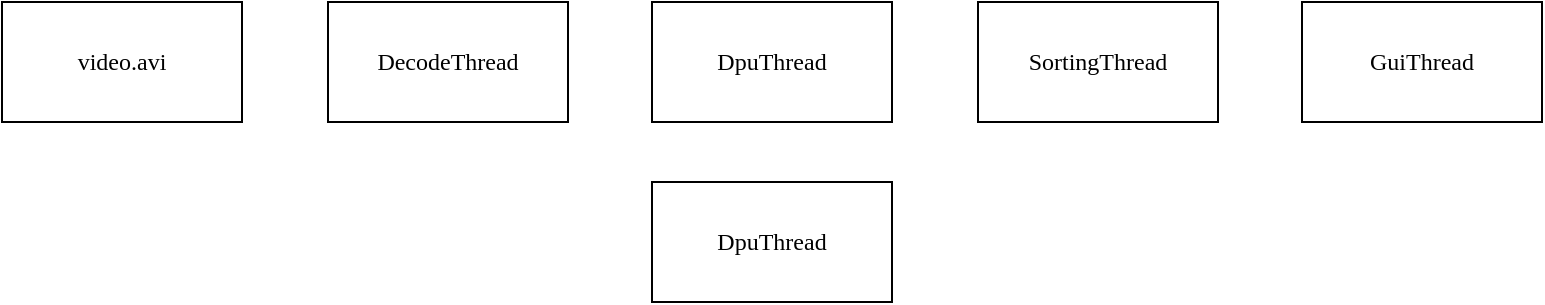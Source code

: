 <mxfile version="21.5.2" type="github">
  <diagram name="第 1 页" id="rRRwXiFJLHssUKnTgDnN">
    <mxGraphModel dx="786" dy="467" grid="1" gridSize="10" guides="1" tooltips="1" connect="1" arrows="1" fold="1" page="1" pageScale="1" pageWidth="827" pageHeight="1169" math="0" shadow="0">
      <root>
        <mxCell id="0" />
        <mxCell id="1" parent="0" />
        <mxCell id="MbkqwrrIiwcySXfk0VdY-1" value="DecodeThread" style="rounded=0;whiteSpace=wrap;html=1;fontFamily=Lucida Console;" vertex="1" parent="1">
          <mxGeometry x="213" y="120" width="120" height="60" as="geometry" />
        </mxCell>
        <mxCell id="MbkqwrrIiwcySXfk0VdY-2" value="video.avi" style="rounded=0;whiteSpace=wrap;html=1;fontFamily=Lucida Console;" vertex="1" parent="1">
          <mxGeometry x="50" y="120" width="120" height="60" as="geometry" />
        </mxCell>
        <mxCell id="MbkqwrrIiwcySXfk0VdY-3" value="DpuThread" style="rounded=0;whiteSpace=wrap;html=1;fontFamily=Lucida Console;" vertex="1" parent="1">
          <mxGeometry x="375" y="120" width="120" height="60" as="geometry" />
        </mxCell>
        <mxCell id="MbkqwrrIiwcySXfk0VdY-4" value="&lt;div style=&quot;background-color: rgb(255, 255, 255); line-height: 19px;&quot;&gt;&lt;font style=&quot;font-size: 12px;&quot;&gt;DpuThread&lt;/font&gt;&lt;br&gt;&lt;/div&gt;" style="rounded=0;whiteSpace=wrap;html=1;fontFamily=Lucida Console;" vertex="1" parent="1">
          <mxGeometry x="375" y="210" width="120" height="60" as="geometry" />
        </mxCell>
        <mxCell id="MbkqwrrIiwcySXfk0VdY-6" value="SortingThread" style="rounded=0;whiteSpace=wrap;html=1;fontFamily=Lucida Console;" vertex="1" parent="1">
          <mxGeometry x="538" y="120" width="120" height="60" as="geometry" />
        </mxCell>
        <mxCell id="MbkqwrrIiwcySXfk0VdY-7" value="GuiThread" style="rounded=0;whiteSpace=wrap;html=1;fontFamily=Lucida Console;" vertex="1" parent="1">
          <mxGeometry x="700" y="120" width="120" height="60" as="geometry" />
        </mxCell>
      </root>
    </mxGraphModel>
  </diagram>
</mxfile>
